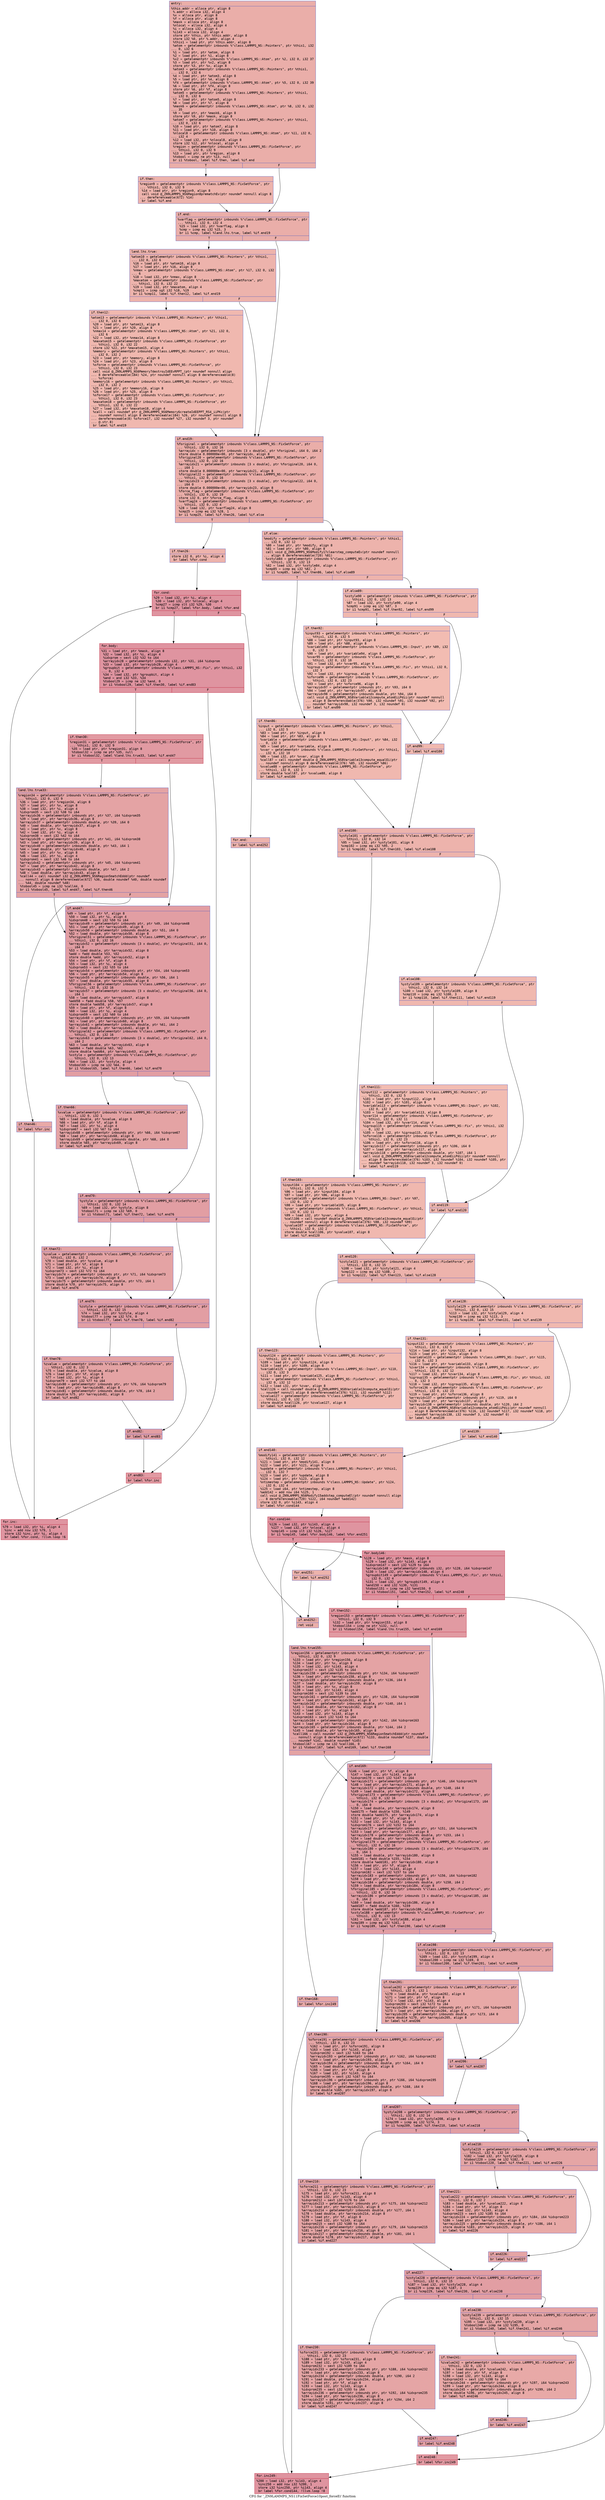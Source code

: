 digraph "CFG for '_ZN9LAMMPS_NS11FixSetForce10post_forceEi' function" {
	label="CFG for '_ZN9LAMMPS_NS11FixSetForce10post_forceEi' function";

	Node0x561adfa22890 [shape=record,color="#3d50c3ff", style=filled, fillcolor="#d0473d70" fontname="Courier",label="{entry:\l|  %this.addr = alloca ptr, align 8\l  %.addr = alloca i32, align 4\l  %x = alloca ptr, align 8\l  %f = alloca ptr, align 8\l  %mask = alloca ptr, align 8\l  %nlocal = alloca i32, align 4\l  %i = alloca i32, align 4\l  %i143 = alloca i32, align 4\l  store ptr %this, ptr %this.addr, align 8\l  store i32 %0, ptr %.addr, align 4\l  %this1 = load ptr, ptr %this.addr, align 8\l  %atom = getelementptr inbounds %\"class.LAMMPS_NS::Pointers\", ptr %this1, i32\l... 0, i32 6\l  %1 = load ptr, ptr %atom, align 8\l  %2 = load ptr, ptr %1, align 8\l  %x2 = getelementptr inbounds %\"class.LAMMPS_NS::Atom\", ptr %2, i32 0, i32 37\l  %3 = load ptr, ptr %x2, align 8\l  store ptr %3, ptr %x, align 8\l  %atom3 = getelementptr inbounds %\"class.LAMMPS_NS::Pointers\", ptr %this1,\l... i32 0, i32 6\l  %4 = load ptr, ptr %atom3, align 8\l  %5 = load ptr, ptr %4, align 8\l  %f4 = getelementptr inbounds %\"class.LAMMPS_NS::Atom\", ptr %5, i32 0, i32 39\l  %6 = load ptr, ptr %f4, align 8\l  store ptr %6, ptr %f, align 8\l  %atom5 = getelementptr inbounds %\"class.LAMMPS_NS::Pointers\", ptr %this1,\l... i32 0, i32 6\l  %7 = load ptr, ptr %atom5, align 8\l  %8 = load ptr, ptr %7, align 8\l  %mask6 = getelementptr inbounds %\"class.LAMMPS_NS::Atom\", ptr %8, i32 0, i32\l... 35\l  %9 = load ptr, ptr %mask6, align 8\l  store ptr %9, ptr %mask, align 8\l  %atom7 = getelementptr inbounds %\"class.LAMMPS_NS::Pointers\", ptr %this1,\l... i32 0, i32 6\l  %10 = load ptr, ptr %atom7, align 8\l  %11 = load ptr, ptr %10, align 8\l  %nlocal8 = getelementptr inbounds %\"class.LAMMPS_NS::Atom\", ptr %11, i32 0,\l... i32 4\l  %12 = load i32, ptr %nlocal8, align 8\l  store i32 %12, ptr %nlocal, align 4\l  %region = getelementptr inbounds %\"class.LAMMPS_NS::FixSetForce\", ptr\l... %this1, i32 0, i32 9\l  %13 = load ptr, ptr %region, align 8\l  %tobool = icmp ne ptr %13, null\l  br i1 %tobool, label %if.then, label %if.end\l|{<s0>T|<s1>F}}"];
	Node0x561adfa22890:s0 -> Node0x561adfa24700[tooltip="entry -> if.then\nProbability 62.50%" ];
	Node0x561adfa22890:s1 -> Node0x561adfa24770[tooltip="entry -> if.end\nProbability 37.50%" ];
	Node0x561adfa24700 [shape=record,color="#3d50c3ff", style=filled, fillcolor="#d6524470" fontname="Courier",label="{if.then:\l|  %region9 = getelementptr inbounds %\"class.LAMMPS_NS::FixSetForce\", ptr\l... %this1, i32 0, i32 9\l  %14 = load ptr, ptr %region9, align 8\l  call void @_ZN9LAMMPS_NS6Region8prematchEv(ptr noundef nonnull align 8\l... dereferenceable(672) %14)\l  br label %if.end\l}"];
	Node0x561adfa24700 -> Node0x561adfa24770[tooltip="if.then -> if.end\nProbability 100.00%" ];
	Node0x561adfa24770 [shape=record,color="#3d50c3ff", style=filled, fillcolor="#d0473d70" fontname="Courier",label="{if.end:\l|  %varflag = getelementptr inbounds %\"class.LAMMPS_NS::FixSetForce\", ptr\l... %this1, i32 0, i32 4\l  %15 = load i32, ptr %varflag, align 8\l  %cmp = icmp eq i32 %15, 3\l  br i1 %cmp, label %land.lhs.true, label %if.end19\l|{<s0>T|<s1>F}}"];
	Node0x561adfa24770:s0 -> Node0x561adfa23760[tooltip="if.end -> land.lhs.true\nProbability 50.00%" ];
	Node0x561adfa24770:s1 -> Node0x561adfa25030[tooltip="if.end -> if.end19\nProbability 50.00%" ];
	Node0x561adfa23760 [shape=record,color="#3d50c3ff", style=filled, fillcolor="#d6524470" fontname="Courier",label="{land.lhs.true:\l|  %atom10 = getelementptr inbounds %\"class.LAMMPS_NS::Pointers\", ptr %this1,\l... i32 0, i32 6\l  %16 = load ptr, ptr %atom10, align 8\l  %17 = load ptr, ptr %16, align 8\l  %nmax = getelementptr inbounds %\"class.LAMMPS_NS::Atom\", ptr %17, i32 0, i32\l... 6\l  %18 = load i32, ptr %nmax, align 8\l  %maxatom = getelementptr inbounds %\"class.LAMMPS_NS::FixSetForce\", ptr\l... %this1, i32 0, i32 22\l  %19 = load i32, ptr %maxatom, align 4\l  %cmp11 = icmp sgt i32 %18, %19\l  br i1 %cmp11, label %if.then12, label %if.end19\l|{<s0>T|<s1>F}}"];
	Node0x561adfa23760:s0 -> Node0x561adfa25690[tooltip="land.lhs.true -> if.then12\nProbability 50.00%" ];
	Node0x561adfa23760:s1 -> Node0x561adfa25030[tooltip="land.lhs.true -> if.end19\nProbability 50.00%" ];
	Node0x561adfa25690 [shape=record,color="#3d50c3ff", style=filled, fillcolor="#dc5d4a70" fontname="Courier",label="{if.then12:\l|  %atom13 = getelementptr inbounds %\"class.LAMMPS_NS::Pointers\", ptr %this1,\l... i32 0, i32 6\l  %20 = load ptr, ptr %atom13, align 8\l  %21 = load ptr, ptr %20, align 8\l  %nmax14 = getelementptr inbounds %\"class.LAMMPS_NS::Atom\", ptr %21, i32 0,\l... i32 6\l  %22 = load i32, ptr %nmax14, align 8\l  %maxatom15 = getelementptr inbounds %\"class.LAMMPS_NS::FixSetForce\", ptr\l... %this1, i32 0, i32 22\l  store i32 %22, ptr %maxatom15, align 4\l  %memory = getelementptr inbounds %\"class.LAMMPS_NS::Pointers\", ptr %this1,\l... i32 0, i32 2\l  %23 = load ptr, ptr %memory, align 8\l  %24 = load ptr, ptr %23, align 8\l  %sforce = getelementptr inbounds %\"class.LAMMPS_NS::FixSetForce\", ptr\l... %this1, i32 0, i32 23\l  call void @_ZN9LAMMPS_NS6Memory7destroyIdEEvRPPT_(ptr noundef nonnull align\l... 8 dereferenceable(184) %24, ptr noundef nonnull align 8 dereferenceable(8)\l... %sforce)\l  %memory16 = getelementptr inbounds %\"class.LAMMPS_NS::Pointers\", ptr %this1,\l... i32 0, i32 2\l  %25 = load ptr, ptr %memory16, align 8\l  %26 = load ptr, ptr %25, align 8\l  %sforce17 = getelementptr inbounds %\"class.LAMMPS_NS::FixSetForce\", ptr\l... %this1, i32 0, i32 23\l  %maxatom18 = getelementptr inbounds %\"class.LAMMPS_NS::FixSetForce\", ptr\l... %this1, i32 0, i32 22\l  %27 = load i32, ptr %maxatom18, align 4\l  %call = call noundef ptr @_ZN9LAMMPS_NS6Memory6createIdEEPPT_RS4_iiPKc(ptr\l... noundef nonnull align 8 dereferenceable(184) %26, ptr noundef nonnull align 8\l... dereferenceable(8) %sforce17, i32 noundef %27, i32 noundef 3, ptr noundef\l... @.str.8)\l  br label %if.end19\l}"];
	Node0x561adfa25690 -> Node0x561adfa25030[tooltip="if.then12 -> if.end19\nProbability 100.00%" ];
	Node0x561adfa25030 [shape=record,color="#3d50c3ff", style=filled, fillcolor="#d0473d70" fontname="Courier",label="{if.end19:\l|  %foriginal = getelementptr inbounds %\"class.LAMMPS_NS::FixSetForce\", ptr\l... %this1, i32 0, i32 16\l  %arrayidx = getelementptr inbounds [3 x double], ptr %foriginal, i64 0, i64 2\l  store double 0.000000e+00, ptr %arrayidx, align 8\l  %foriginal20 = getelementptr inbounds %\"class.LAMMPS_NS::FixSetForce\", ptr\l... %this1, i32 0, i32 16\l  %arrayidx21 = getelementptr inbounds [3 x double], ptr %foriginal20, i64 0,\l... i64 1\l  store double 0.000000e+00, ptr %arrayidx21, align 8\l  %foriginal22 = getelementptr inbounds %\"class.LAMMPS_NS::FixSetForce\", ptr\l... %this1, i32 0, i32 16\l  %arrayidx23 = getelementptr inbounds [3 x double], ptr %foriginal22, i64 0,\l... i64 0\l  store double 0.000000e+00, ptr %arrayidx23, align 8\l  %force_flag = getelementptr inbounds %\"class.LAMMPS_NS::FixSetForce\", ptr\l... %this1, i32 0, i32 19\l  store i32 0, ptr %force_flag, align 8\l  %varflag24 = getelementptr inbounds %\"class.LAMMPS_NS::FixSetForce\", ptr\l... %this1, i32 0, i32 4\l  %28 = load i32, ptr %varflag24, align 8\l  %cmp25 = icmp eq i32 %28, 1\l  br i1 %cmp25, label %if.then26, label %if.else\l|{<s0>T|<s1>F}}"];
	Node0x561adfa25030:s0 -> Node0x561adfa24fb0[tooltip="if.end19 -> if.then26\nProbability 50.00%" ];
	Node0x561adfa25030:s1 -> Node0x561adfa27560[tooltip="if.end19 -> if.else\nProbability 50.00%" ];
	Node0x561adfa24fb0 [shape=record,color="#3d50c3ff", style=filled, fillcolor="#d6524470" fontname="Courier",label="{if.then26:\l|  store i32 0, ptr %i, align 4\l  br label %for.cond\l}"];
	Node0x561adfa24fb0 -> Node0x561adfa27720[tooltip="if.then26 -> for.cond\nProbability 100.00%" ];
	Node0x561adfa27720 [shape=record,color="#b70d28ff", style=filled, fillcolor="#b70d2870" fontname="Courier",label="{for.cond:\l|  %29 = load i32, ptr %i, align 4\l  %30 = load i32, ptr %nlocal, align 4\l  %cmp27 = icmp slt i32 %29, %30\l  br i1 %cmp27, label %for.body, label %for.end\l|{<s0>T|<s1>F}}"];
	Node0x561adfa27720:s0 -> Node0x561adfa279c0[tooltip="for.cond -> for.body\nProbability 96.88%" ];
	Node0x561adfa27720:s1 -> Node0x561adfa27a40[tooltip="for.cond -> for.end\nProbability 3.12%" ];
	Node0x561adfa279c0 [shape=record,color="#b70d28ff", style=filled, fillcolor="#b70d2870" fontname="Courier",label="{for.body:\l|  %31 = load ptr, ptr %mask, align 8\l  %32 = load i32, ptr %i, align 4\l  %idxprom = sext i32 %32 to i64\l  %arrayidx28 = getelementptr inbounds i32, ptr %31, i64 %idxprom\l  %33 = load i32, ptr %arrayidx28, align 4\l  %groupbit = getelementptr inbounds %\"class.LAMMPS_NS::Fix\", ptr %this1, i32\l... 0, i32 4\l  %34 = load i32, ptr %groupbit, align 4\l  %and = and i32 %33, %34\l  %tobool29 = icmp ne i32 %and, 0\l  br i1 %tobool29, label %if.then30, label %if.end83\l|{<s0>T|<s1>F}}"];
	Node0x561adfa279c0:s0 -> Node0x561adfa28180[tooltip="for.body -> if.then30\nProbability 62.50%" ];
	Node0x561adfa279c0:s1 -> Node0x561adfa28200[tooltip="for.body -> if.end83\nProbability 37.50%" ];
	Node0x561adfa28180 [shape=record,color="#b70d28ff", style=filled, fillcolor="#bb1b2c70" fontname="Courier",label="{if.then30:\l|  %region31 = getelementptr inbounds %\"class.LAMMPS_NS::FixSetForce\", ptr\l... %this1, i32 0, i32 9\l  %35 = load ptr, ptr %region31, align 8\l  %tobool32 = icmp ne ptr %35, null\l  br i1 %tobool32, label %land.lhs.true33, label %if.end47\l|{<s0>T|<s1>F}}"];
	Node0x561adfa28180:s0 -> Node0x561adfa285c0[tooltip="if.then30 -> land.lhs.true33\nProbability 62.50%" ];
	Node0x561adfa28180:s1 -> Node0x561adfa28640[tooltip="if.then30 -> if.end47\nProbability 37.50%" ];
	Node0x561adfa285c0 [shape=record,color="#3d50c3ff", style=filled, fillcolor="#c32e3170" fontname="Courier",label="{land.lhs.true33:\l|  %region34 = getelementptr inbounds %\"class.LAMMPS_NS::FixSetForce\", ptr\l... %this1, i32 0, i32 9\l  %36 = load ptr, ptr %region34, align 8\l  %37 = load ptr, ptr %x, align 8\l  %38 = load i32, ptr %i, align 4\l  %idxprom35 = sext i32 %38 to i64\l  %arrayidx36 = getelementptr inbounds ptr, ptr %37, i64 %idxprom35\l  %39 = load ptr, ptr %arrayidx36, align 8\l  %arrayidx37 = getelementptr inbounds double, ptr %39, i64 0\l  %40 = load double, ptr %arrayidx37, align 8\l  %41 = load ptr, ptr %x, align 8\l  %42 = load i32, ptr %i, align 4\l  %idxprom38 = sext i32 %42 to i64\l  %arrayidx39 = getelementptr inbounds ptr, ptr %41, i64 %idxprom38\l  %43 = load ptr, ptr %arrayidx39, align 8\l  %arrayidx40 = getelementptr inbounds double, ptr %43, i64 1\l  %44 = load double, ptr %arrayidx40, align 8\l  %45 = load ptr, ptr %x, align 8\l  %46 = load i32, ptr %i, align 4\l  %idxprom41 = sext i32 %46 to i64\l  %arrayidx42 = getelementptr inbounds ptr, ptr %45, i64 %idxprom41\l  %47 = load ptr, ptr %arrayidx42, align 8\l  %arrayidx43 = getelementptr inbounds double, ptr %47, i64 2\l  %48 = load double, ptr %arrayidx43, align 8\l  %call44 = call noundef i32 @_ZN9LAMMPS_NS6Region5matchEddd(ptr noundef\l... nonnull align 8 dereferenceable(672) %36, double noundef %40, double noundef\l... %44, double noundef %48)\l  %tobool45 = icmp ne i32 %call44, 0\l  br i1 %tobool45, label %if.end47, label %if.then46\l|{<s0>T|<s1>F}}"];
	Node0x561adfa285c0:s0 -> Node0x561adfa28640[tooltip="land.lhs.true33 -> if.end47\nProbability 62.50%" ];
	Node0x561adfa285c0:s1 -> Node0x561adfa2a110[tooltip="land.lhs.true33 -> if.then46\nProbability 37.50%" ];
	Node0x561adfa2a110 [shape=record,color="#3d50c3ff", style=filled, fillcolor="#ca3b3770" fontname="Courier",label="{if.then46:\l|  br label %for.inc\l}"];
	Node0x561adfa2a110 -> Node0x561adfa2a2a0[tooltip="if.then46 -> for.inc\nProbability 100.00%" ];
	Node0x561adfa28640 [shape=record,color="#3d50c3ff", style=filled, fillcolor="#be242e70" fontname="Courier",label="{if.end47:\l|  %49 = load ptr, ptr %f, align 8\l  %50 = load i32, ptr %i, align 4\l  %idxprom48 = sext i32 %50 to i64\l  %arrayidx49 = getelementptr inbounds ptr, ptr %49, i64 %idxprom48\l  %51 = load ptr, ptr %arrayidx49, align 8\l  %arrayidx50 = getelementptr inbounds double, ptr %51, i64 0\l  %52 = load double, ptr %arrayidx50, align 8\l  %foriginal51 = getelementptr inbounds %\"class.LAMMPS_NS::FixSetForce\", ptr\l... %this1, i32 0, i32 16\l  %arrayidx52 = getelementptr inbounds [3 x double], ptr %foriginal51, i64 0,\l... i64 0\l  %53 = load double, ptr %arrayidx52, align 8\l  %add = fadd double %53, %52\l  store double %add, ptr %arrayidx52, align 8\l  %54 = load ptr, ptr %f, align 8\l  %55 = load i32, ptr %i, align 4\l  %idxprom53 = sext i32 %55 to i64\l  %arrayidx54 = getelementptr inbounds ptr, ptr %54, i64 %idxprom53\l  %56 = load ptr, ptr %arrayidx54, align 8\l  %arrayidx55 = getelementptr inbounds double, ptr %56, i64 1\l  %57 = load double, ptr %arrayidx55, align 8\l  %foriginal56 = getelementptr inbounds %\"class.LAMMPS_NS::FixSetForce\", ptr\l... %this1, i32 0, i32 16\l  %arrayidx57 = getelementptr inbounds [3 x double], ptr %foriginal56, i64 0,\l... i64 1\l  %58 = load double, ptr %arrayidx57, align 8\l  %add58 = fadd double %58, %57\l  store double %add58, ptr %arrayidx57, align 8\l  %59 = load ptr, ptr %f, align 8\l  %60 = load i32, ptr %i, align 4\l  %idxprom59 = sext i32 %60 to i64\l  %arrayidx60 = getelementptr inbounds ptr, ptr %59, i64 %idxprom59\l  %61 = load ptr, ptr %arrayidx60, align 8\l  %arrayidx61 = getelementptr inbounds double, ptr %61, i64 2\l  %62 = load double, ptr %arrayidx61, align 8\l  %foriginal62 = getelementptr inbounds %\"class.LAMMPS_NS::FixSetForce\", ptr\l... %this1, i32 0, i32 16\l  %arrayidx63 = getelementptr inbounds [3 x double], ptr %foriginal62, i64 0,\l... i64 2\l  %63 = load double, ptr %arrayidx63, align 8\l  %add64 = fadd double %63, %62\l  store double %add64, ptr %arrayidx63, align 8\l  %xstyle = getelementptr inbounds %\"class.LAMMPS_NS::FixSetForce\", ptr\l... %this1, i32 0, i32 13\l  %64 = load i32, ptr %xstyle, align 4\l  %tobool65 = icmp ne i32 %64, 0\l  br i1 %tobool65, label %if.then66, label %if.end70\l|{<s0>T|<s1>F}}"];
	Node0x561adfa28640:s0 -> Node0x561adfa2c350[tooltip="if.end47 -> if.then66\nProbability 62.50%" ];
	Node0x561adfa28640:s1 -> Node0x561adfa2c3d0[tooltip="if.end47 -> if.end70\nProbability 37.50%" ];
	Node0x561adfa2c350 [shape=record,color="#3d50c3ff", style=filled, fillcolor="#c32e3170" fontname="Courier",label="{if.then66:\l|  %xvalue = getelementptr inbounds %\"class.LAMMPS_NS::FixSetForce\", ptr\l... %this1, i32 0, i32 1\l  %65 = load double, ptr %xvalue, align 8\l  %66 = load ptr, ptr %f, align 8\l  %67 = load i32, ptr %i, align 4\l  %idxprom67 = sext i32 %67 to i64\l  %arrayidx68 = getelementptr inbounds ptr, ptr %66, i64 %idxprom67\l  %68 = load ptr, ptr %arrayidx68, align 8\l  %arrayidx69 = getelementptr inbounds double, ptr %68, i64 0\l  store double %65, ptr %arrayidx69, align 8\l  br label %if.end70\l}"];
	Node0x561adfa2c350 -> Node0x561adfa2c3d0[tooltip="if.then66 -> if.end70\nProbability 100.00%" ];
	Node0x561adfa2c3d0 [shape=record,color="#3d50c3ff", style=filled, fillcolor="#be242e70" fontname="Courier",label="{if.end70:\l|  %ystyle = getelementptr inbounds %\"class.LAMMPS_NS::FixSetForce\", ptr\l... %this1, i32 0, i32 14\l  %69 = load i32, ptr %ystyle, align 8\l  %tobool71 = icmp ne i32 %69, 0\l  br i1 %tobool71, label %if.then72, label %if.end76\l|{<s0>T|<s1>F}}"];
	Node0x561adfa2c3d0:s0 -> Node0x561adfa2cdb0[tooltip="if.end70 -> if.then72\nProbability 62.50%" ];
	Node0x561adfa2c3d0:s1 -> Node0x561adfa2ce30[tooltip="if.end70 -> if.end76\nProbability 37.50%" ];
	Node0x561adfa2cdb0 [shape=record,color="#3d50c3ff", style=filled, fillcolor="#c32e3170" fontname="Courier",label="{if.then72:\l|  %yvalue = getelementptr inbounds %\"class.LAMMPS_NS::FixSetForce\", ptr\l... %this1, i32 0, i32 2\l  %70 = load double, ptr %yvalue, align 8\l  %71 = load ptr, ptr %f, align 8\l  %72 = load i32, ptr %i, align 4\l  %idxprom73 = sext i32 %72 to i64\l  %arrayidx74 = getelementptr inbounds ptr, ptr %71, i64 %idxprom73\l  %73 = load ptr, ptr %arrayidx74, align 8\l  %arrayidx75 = getelementptr inbounds double, ptr %73, i64 1\l  store double %70, ptr %arrayidx75, align 8\l  br label %if.end76\l}"];
	Node0x561adfa2cdb0 -> Node0x561adfa2ce30[tooltip="if.then72 -> if.end76\nProbability 100.00%" ];
	Node0x561adfa2ce30 [shape=record,color="#3d50c3ff", style=filled, fillcolor="#be242e70" fontname="Courier",label="{if.end76:\l|  %zstyle = getelementptr inbounds %\"class.LAMMPS_NS::FixSetForce\", ptr\l... %this1, i32 0, i32 15\l  %74 = load i32, ptr %zstyle, align 4\l  %tobool77 = icmp ne i32 %74, 0\l  br i1 %tobool77, label %if.then78, label %if.end82\l|{<s0>T|<s1>F}}"];
	Node0x561adfa2ce30:s0 -> Node0x561adfa2d7b0[tooltip="if.end76 -> if.then78\nProbability 62.50%" ];
	Node0x561adfa2ce30:s1 -> Node0x561adfa2d830[tooltip="if.end76 -> if.end82\nProbability 37.50%" ];
	Node0x561adfa2d7b0 [shape=record,color="#3d50c3ff", style=filled, fillcolor="#c32e3170" fontname="Courier",label="{if.then78:\l|  %zvalue = getelementptr inbounds %\"class.LAMMPS_NS::FixSetForce\", ptr\l... %this1, i32 0, i32 3\l  %75 = load double, ptr %zvalue, align 8\l  %76 = load ptr, ptr %f, align 8\l  %77 = load i32, ptr %i, align 4\l  %idxprom79 = sext i32 %77 to i64\l  %arrayidx80 = getelementptr inbounds ptr, ptr %76, i64 %idxprom79\l  %78 = load ptr, ptr %arrayidx80, align 8\l  %arrayidx81 = getelementptr inbounds double, ptr %78, i64 2\l  store double %75, ptr %arrayidx81, align 8\l  br label %if.end82\l}"];
	Node0x561adfa2d7b0 -> Node0x561adfa2d830[tooltip="if.then78 -> if.end82\nProbability 100.00%" ];
	Node0x561adfa2d830 [shape=record,color="#3d50c3ff", style=filled, fillcolor="#be242e70" fontname="Courier",label="{if.end82:\l|  br label %if.end83\l}"];
	Node0x561adfa2d830 -> Node0x561adfa28200[tooltip="if.end82 -> if.end83\nProbability 100.00%" ];
	Node0x561adfa28200 [shape=record,color="#b70d28ff", style=filled, fillcolor="#bb1b2c70" fontname="Courier",label="{if.end83:\l|  br label %for.inc\l}"];
	Node0x561adfa28200 -> Node0x561adfa2a2a0[tooltip="if.end83 -> for.inc\nProbability 100.00%" ];
	Node0x561adfa2a2a0 [shape=record,color="#b70d28ff", style=filled, fillcolor="#b70d2870" fontname="Courier",label="{for.inc:\l|  %79 = load i32, ptr %i, align 4\l  %inc = add nsw i32 %79, 1\l  store i32 %inc, ptr %i, align 4\l  br label %for.cond, !llvm.loop !6\l}"];
	Node0x561adfa2a2a0 -> Node0x561adfa27720[tooltip="for.inc -> for.cond\nProbability 100.00%" ];
	Node0x561adfa27a40 [shape=record,color="#3d50c3ff", style=filled, fillcolor="#d6524470" fontname="Courier",label="{for.end:\l|  br label %if.end252\l}"];
	Node0x561adfa27a40 -> Node0x561adfa2e380[tooltip="for.end -> if.end252\nProbability 100.00%" ];
	Node0x561adfa27560 [shape=record,color="#3d50c3ff", style=filled, fillcolor="#d6524470" fontname="Courier",label="{if.else:\l|  %modify = getelementptr inbounds %\"class.LAMMPS_NS::Pointers\", ptr %this1,\l... i32 0, i32 12\l  %80 = load ptr, ptr %modify, align 8\l  %81 = load ptr, ptr %80, align 8\l  call void @_ZN9LAMMPS_NS6Modify17clearstep_computeEv(ptr noundef nonnull\l... align 8 dereferenceable(720) %81)\l  %xstyle84 = getelementptr inbounds %\"class.LAMMPS_NS::FixSetForce\", ptr\l... %this1, i32 0, i32 13\l  %82 = load i32, ptr %xstyle84, align 4\l  %cmp85 = icmp eq i32 %82, 2\l  br i1 %cmp85, label %if.then86, label %if.else89\l|{<s0>T|<s1>F}}"];
	Node0x561adfa27560:s0 -> Node0x561adfa2ea60[tooltip="if.else -> if.then86\nProbability 50.00%" ];
	Node0x561adfa27560:s1 -> Node0x561adfa2eae0[tooltip="if.else -> if.else89\nProbability 50.00%" ];
	Node0x561adfa2ea60 [shape=record,color="#3d50c3ff", style=filled, fillcolor="#dc5d4a70" fontname="Courier",label="{if.then86:\l|  %input = getelementptr inbounds %\"class.LAMMPS_NS::Pointers\", ptr %this1,\l... i32 0, i32 5\l  %83 = load ptr, ptr %input, align 8\l  %84 = load ptr, ptr %83, align 8\l  %variable = getelementptr inbounds %\"class.LAMMPS_NS::Input\", ptr %84, i32\l... 0, i32 3\l  %85 = load ptr, ptr %variable, align 8\l  %xvar = getelementptr inbounds %\"class.LAMMPS_NS::FixSetForce\", ptr %this1,\l... i32 0, i32 10\l  %86 = load i32, ptr %xvar, align 8\l  %call87 = call noundef double @_ZN9LAMMPS_NS8Variable13compute_equalEi(ptr\l... noundef nonnull align 8 dereferenceable(376) %85, i32 noundef %86)\l  %xvalue88 = getelementptr inbounds %\"class.LAMMPS_NS::FixSetForce\", ptr\l... %this1, i32 0, i32 1\l  store double %call87, ptr %xvalue88, align 8\l  br label %if.end100\l}"];
	Node0x561adfa2ea60 -> Node0x561adfa2f450[tooltip="if.then86 -> if.end100\nProbability 100.00%" ];
	Node0x561adfa2eae0 [shape=record,color="#3d50c3ff", style=filled, fillcolor="#dc5d4a70" fontname="Courier",label="{if.else89:\l|  %xstyle90 = getelementptr inbounds %\"class.LAMMPS_NS::FixSetForce\", ptr\l... %this1, i32 0, i32 13\l  %87 = load i32, ptr %xstyle90, align 4\l  %cmp91 = icmp eq i32 %87, 3\l  br i1 %cmp91, label %if.then92, label %if.end99\l|{<s0>T|<s1>F}}"];
	Node0x561adfa2eae0:s0 -> Node0x561adfa2f740[tooltip="if.else89 -> if.then92\nProbability 50.00%" ];
	Node0x561adfa2eae0:s1 -> Node0x561adfa2f7c0[tooltip="if.else89 -> if.end99\nProbability 50.00%" ];
	Node0x561adfa2f740 [shape=record,color="#3d50c3ff", style=filled, fillcolor="#e1675170" fontname="Courier",label="{if.then92:\l|  %input93 = getelementptr inbounds %\"class.LAMMPS_NS::Pointers\", ptr\l... %this1, i32 0, i32 5\l  %88 = load ptr, ptr %input93, align 8\l  %89 = load ptr, ptr %88, align 8\l  %variable94 = getelementptr inbounds %\"class.LAMMPS_NS::Input\", ptr %89, i32\l... 0, i32 3\l  %90 = load ptr, ptr %variable94, align 8\l  %xvar95 = getelementptr inbounds %\"class.LAMMPS_NS::FixSetForce\", ptr\l... %this1, i32 0, i32 10\l  %91 = load i32, ptr %xvar95, align 8\l  %igroup = getelementptr inbounds %\"class.LAMMPS_NS::Fix\", ptr %this1, i32 0,\l... i32 3\l  %92 = load i32, ptr %igroup, align 8\l  %sforce96 = getelementptr inbounds %\"class.LAMMPS_NS::FixSetForce\", ptr\l... %this1, i32 0, i32 23\l  %93 = load ptr, ptr %sforce96, align 8\l  %arrayidx97 = getelementptr inbounds ptr, ptr %93, i64 0\l  %94 = load ptr, ptr %arrayidx97, align 8\l  %arrayidx98 = getelementptr inbounds double, ptr %94, i64 0\l  call void @_ZN9LAMMPS_NS8Variable12compute_atomEiiPdii(ptr noundef nonnull\l... align 8 dereferenceable(376) %90, i32 noundef %91, i32 noundef %92, ptr\l... noundef %arrayidx98, i32 noundef 3, i32 noundef 0)\l  br label %if.end99\l}"];
	Node0x561adfa2f740 -> Node0x561adfa2f7c0[tooltip="if.then92 -> if.end99\nProbability 100.00%" ];
	Node0x561adfa2f7c0 [shape=record,color="#3d50c3ff", style=filled, fillcolor="#dc5d4a70" fontname="Courier",label="{if.end99:\l|  br label %if.end100\l}"];
	Node0x561adfa2f7c0 -> Node0x561adfa2f450[tooltip="if.end99 -> if.end100\nProbability 100.00%" ];
	Node0x561adfa2f450 [shape=record,color="#3d50c3ff", style=filled, fillcolor="#d6524470" fontname="Courier",label="{if.end100:\l|  %ystyle101 = getelementptr inbounds %\"class.LAMMPS_NS::FixSetForce\", ptr\l... %this1, i32 0, i32 14\l  %95 = load i32, ptr %ystyle101, align 8\l  %cmp102 = icmp eq i32 %95, 2\l  br i1 %cmp102, label %if.then103, label %if.else108\l|{<s0>T|<s1>F}}"];
	Node0x561adfa2f450:s0 -> Node0x561adfa29540[tooltip="if.end100 -> if.then103\nProbability 50.00%" ];
	Node0x561adfa2f450:s1 -> Node0x561adfa295c0[tooltip="if.end100 -> if.else108\nProbability 50.00%" ];
	Node0x561adfa29540 [shape=record,color="#3d50c3ff", style=filled, fillcolor="#dc5d4a70" fontname="Courier",label="{if.then103:\l|  %input104 = getelementptr inbounds %\"class.LAMMPS_NS::Pointers\", ptr\l... %this1, i32 0, i32 5\l  %96 = load ptr, ptr %input104, align 8\l  %97 = load ptr, ptr %96, align 8\l  %variable105 = getelementptr inbounds %\"class.LAMMPS_NS::Input\", ptr %97,\l... i32 0, i32 3\l  %98 = load ptr, ptr %variable105, align 8\l  %yvar = getelementptr inbounds %\"class.LAMMPS_NS::FixSetForce\", ptr %this1,\l... i32 0, i32 11\l  %99 = load i32, ptr %yvar, align 4\l  %call106 = call noundef double @_ZN9LAMMPS_NS8Variable13compute_equalEi(ptr\l... noundef nonnull align 8 dereferenceable(376) %98, i32 noundef %99)\l  %yvalue107 = getelementptr inbounds %\"class.LAMMPS_NS::FixSetForce\", ptr\l... %this1, i32 0, i32 2\l  store double %call106, ptr %yvalue107, align 8\l  br label %if.end120\l}"];
	Node0x561adfa29540 -> Node0x561adfa31990[tooltip="if.then103 -> if.end120\nProbability 100.00%" ];
	Node0x561adfa295c0 [shape=record,color="#3d50c3ff", style=filled, fillcolor="#dc5d4a70" fontname="Courier",label="{if.else108:\l|  %ystyle109 = getelementptr inbounds %\"class.LAMMPS_NS::FixSetForce\", ptr\l... %this1, i32 0, i32 14\l  %100 = load i32, ptr %ystyle109, align 8\l  %cmp110 = icmp eq i32 %100, 3\l  br i1 %cmp110, label %if.then111, label %if.end119\l|{<s0>T|<s1>F}}"];
	Node0x561adfa295c0:s0 -> Node0x561adfa31c80[tooltip="if.else108 -> if.then111\nProbability 50.00%" ];
	Node0x561adfa295c0:s1 -> Node0x561adfa31d00[tooltip="if.else108 -> if.end119\nProbability 50.00%" ];
	Node0x561adfa31c80 [shape=record,color="#3d50c3ff", style=filled, fillcolor="#e1675170" fontname="Courier",label="{if.then111:\l|  %input112 = getelementptr inbounds %\"class.LAMMPS_NS::Pointers\", ptr\l... %this1, i32 0, i32 5\l  %101 = load ptr, ptr %input112, align 8\l  %102 = load ptr, ptr %101, align 8\l  %variable113 = getelementptr inbounds %\"class.LAMMPS_NS::Input\", ptr %102,\l... i32 0, i32 3\l  %103 = load ptr, ptr %variable113, align 8\l  %yvar114 = getelementptr inbounds %\"class.LAMMPS_NS::FixSetForce\", ptr\l... %this1, i32 0, i32 11\l  %104 = load i32, ptr %yvar114, align 4\l  %igroup115 = getelementptr inbounds %\"class.LAMMPS_NS::Fix\", ptr %this1, i32\l... 0, i32 3\l  %105 = load i32, ptr %igroup115, align 8\l  %sforce116 = getelementptr inbounds %\"class.LAMMPS_NS::FixSetForce\", ptr\l... %this1, i32 0, i32 23\l  %106 = load ptr, ptr %sforce116, align 8\l  %arrayidx117 = getelementptr inbounds ptr, ptr %106, i64 0\l  %107 = load ptr, ptr %arrayidx117, align 8\l  %arrayidx118 = getelementptr inbounds double, ptr %107, i64 1\l  call void @_ZN9LAMMPS_NS8Variable12compute_atomEiiPdii(ptr noundef nonnull\l... align 8 dereferenceable(376) %103, i32 noundef %104, i32 noundef %105, ptr\l... noundef %arrayidx118, i32 noundef 3, i32 noundef 0)\l  br label %if.end119\l}"];
	Node0x561adfa31c80 -> Node0x561adfa31d00[tooltip="if.then111 -> if.end119\nProbability 100.00%" ];
	Node0x561adfa31d00 [shape=record,color="#3d50c3ff", style=filled, fillcolor="#dc5d4a70" fontname="Courier",label="{if.end119:\l|  br label %if.end120\l}"];
	Node0x561adfa31d00 -> Node0x561adfa31990[tooltip="if.end119 -> if.end120\nProbability 100.00%" ];
	Node0x561adfa31990 [shape=record,color="#3d50c3ff", style=filled, fillcolor="#d6524470" fontname="Courier",label="{if.end120:\l|  %zstyle121 = getelementptr inbounds %\"class.LAMMPS_NS::FixSetForce\", ptr\l... %this1, i32 0, i32 15\l  %108 = load i32, ptr %zstyle121, align 4\l  %cmp122 = icmp eq i32 %108, 2\l  br i1 %cmp122, label %if.then123, label %if.else128\l|{<s0>T|<s1>F}}"];
	Node0x561adfa31990:s0 -> Node0x561adfa32d40[tooltip="if.end120 -> if.then123\nProbability 50.00%" ];
	Node0x561adfa31990:s1 -> Node0x561adfa32dc0[tooltip="if.end120 -> if.else128\nProbability 50.00%" ];
	Node0x561adfa32d40 [shape=record,color="#3d50c3ff", style=filled, fillcolor="#dc5d4a70" fontname="Courier",label="{if.then123:\l|  %input124 = getelementptr inbounds %\"class.LAMMPS_NS::Pointers\", ptr\l... %this1, i32 0, i32 5\l  %109 = load ptr, ptr %input124, align 8\l  %110 = load ptr, ptr %109, align 8\l  %variable125 = getelementptr inbounds %\"class.LAMMPS_NS::Input\", ptr %110,\l... i32 0, i32 3\l  %111 = load ptr, ptr %variable125, align 8\l  %zvar = getelementptr inbounds %\"class.LAMMPS_NS::FixSetForce\", ptr %this1,\l... i32 0, i32 12\l  %112 = load i32, ptr %zvar, align 8\l  %call126 = call noundef double @_ZN9LAMMPS_NS8Variable13compute_equalEi(ptr\l... noundef nonnull align 8 dereferenceable(376) %111, i32 noundef %112)\l  %zvalue127 = getelementptr inbounds %\"class.LAMMPS_NS::FixSetForce\", ptr\l... %this1, i32 0, i32 3\l  store double %call126, ptr %zvalue127, align 8\l  br label %if.end140\l}"];
	Node0x561adfa32d40 -> Node0x561adfa33670[tooltip="if.then123 -> if.end140\nProbability 100.00%" ];
	Node0x561adfa32dc0 [shape=record,color="#3d50c3ff", style=filled, fillcolor="#dc5d4a70" fontname="Courier",label="{if.else128:\l|  %zstyle129 = getelementptr inbounds %\"class.LAMMPS_NS::FixSetForce\", ptr\l... %this1, i32 0, i32 15\l  %113 = load i32, ptr %zstyle129, align 4\l  %cmp130 = icmp eq i32 %113, 3\l  br i1 %cmp130, label %if.then131, label %if.end139\l|{<s0>T|<s1>F}}"];
	Node0x561adfa32dc0:s0 -> Node0x561adfa33960[tooltip="if.else128 -> if.then131\nProbability 50.00%" ];
	Node0x561adfa32dc0:s1 -> Node0x561adfa339e0[tooltip="if.else128 -> if.end139\nProbability 50.00%" ];
	Node0x561adfa33960 [shape=record,color="#3d50c3ff", style=filled, fillcolor="#e1675170" fontname="Courier",label="{if.then131:\l|  %input132 = getelementptr inbounds %\"class.LAMMPS_NS::Pointers\", ptr\l... %this1, i32 0, i32 5\l  %114 = load ptr, ptr %input132, align 8\l  %115 = load ptr, ptr %114, align 8\l  %variable133 = getelementptr inbounds %\"class.LAMMPS_NS::Input\", ptr %115,\l... i32 0, i32 3\l  %116 = load ptr, ptr %variable133, align 8\l  %zvar134 = getelementptr inbounds %\"class.LAMMPS_NS::FixSetForce\", ptr\l... %this1, i32 0, i32 12\l  %117 = load i32, ptr %zvar134, align 8\l  %igroup135 = getelementptr inbounds %\"class.LAMMPS_NS::Fix\", ptr %this1, i32\l... 0, i32 3\l  %118 = load i32, ptr %igroup135, align 8\l  %sforce136 = getelementptr inbounds %\"class.LAMMPS_NS::FixSetForce\", ptr\l... %this1, i32 0, i32 23\l  %119 = load ptr, ptr %sforce136, align 8\l  %arrayidx137 = getelementptr inbounds ptr, ptr %119, i64 0\l  %120 = load ptr, ptr %arrayidx137, align 8\l  %arrayidx138 = getelementptr inbounds double, ptr %120, i64 2\l  call void @_ZN9LAMMPS_NS8Variable12compute_atomEiiPdii(ptr noundef nonnull\l... align 8 dereferenceable(376) %116, i32 noundef %117, i32 noundef %118, ptr\l... noundef %arrayidx138, i32 noundef 3, i32 noundef 0)\l  br label %if.end139\l}"];
	Node0x561adfa33960 -> Node0x561adfa339e0[tooltip="if.then131 -> if.end139\nProbability 100.00%" ];
	Node0x561adfa339e0 [shape=record,color="#3d50c3ff", style=filled, fillcolor="#dc5d4a70" fontname="Courier",label="{if.end139:\l|  br label %if.end140\l}"];
	Node0x561adfa339e0 -> Node0x561adfa33670[tooltip="if.end139 -> if.end140\nProbability 100.00%" ];
	Node0x561adfa33670 [shape=record,color="#3d50c3ff", style=filled, fillcolor="#d6524470" fontname="Courier",label="{if.end140:\l|  %modify141 = getelementptr inbounds %\"class.LAMMPS_NS::Pointers\", ptr\l... %this1, i32 0, i32 12\l  %121 = load ptr, ptr %modify141, align 8\l  %122 = load ptr, ptr %121, align 8\l  %update = getelementptr inbounds %\"class.LAMMPS_NS::Pointers\", ptr %this1,\l... i32 0, i32 7\l  %123 = load ptr, ptr %update, align 8\l  %124 = load ptr, ptr %123, align 8\l  %ntimestep = getelementptr inbounds %\"class.LAMMPS_NS::Update\", ptr %124,\l... i32 0, i32 4\l  %125 = load i64, ptr %ntimestep, align 8\l  %add142 = add nsw i64 %125, 1\l  call void @_ZN9LAMMPS_NS6Modify15addstep_computeEl(ptr noundef nonnull align\l... 8 dereferenceable(720) %122, i64 noundef %add142)\l  store i32 0, ptr %i143, align 4\l  br label %for.cond144\l}"];
	Node0x561adfa33670 -> Node0x561adfa2bae0[tooltip="if.end140 -> for.cond144\nProbability 100.00%" ];
	Node0x561adfa2bae0 [shape=record,color="#b70d28ff", style=filled, fillcolor="#b70d2870" fontname="Courier",label="{for.cond144:\l|  %126 = load i32, ptr %i143, align 4\l  %127 = load i32, ptr %nlocal, align 4\l  %cmp145 = icmp slt i32 %126, %127\l  br i1 %cmp145, label %for.body146, label %for.end251\l|{<s0>T|<s1>F}}"];
	Node0x561adfa2bae0:s0 -> Node0x561adfa2bd30[tooltip="for.cond144 -> for.body146\nProbability 96.88%" ];
	Node0x561adfa2bae0:s1 -> Node0x561adfa2bdb0[tooltip="for.cond144 -> for.end251\nProbability 3.12%" ];
	Node0x561adfa2bd30 [shape=record,color="#b70d28ff", style=filled, fillcolor="#b70d2870" fontname="Courier",label="{for.body146:\l|  %128 = load ptr, ptr %mask, align 8\l  %129 = load i32, ptr %i143, align 4\l  %idxprom147 = sext i32 %129 to i64\l  %arrayidx148 = getelementptr inbounds i32, ptr %128, i64 %idxprom147\l  %130 = load i32, ptr %arrayidx148, align 4\l  %groupbit149 = getelementptr inbounds %\"class.LAMMPS_NS::Fix\", ptr %this1,\l... i32 0, i32 4\l  %131 = load i32, ptr %groupbit149, align 4\l  %and150 = and i32 %130, %131\l  %tobool151 = icmp ne i32 %and150, 0\l  br i1 %tobool151, label %if.then152, label %if.end248\l|{<s0>T|<s1>F}}"];
	Node0x561adfa2bd30:s0 -> Node0x561adfa365e0[tooltip="for.body146 -> if.then152\nProbability 62.50%" ];
	Node0x561adfa2bd30:s1 -> Node0x561adfa36630[tooltip="for.body146 -> if.end248\nProbability 37.50%" ];
	Node0x561adfa365e0 [shape=record,color="#b70d28ff", style=filled, fillcolor="#bb1b2c70" fontname="Courier",label="{if.then152:\l|  %region153 = getelementptr inbounds %\"class.LAMMPS_NS::FixSetForce\", ptr\l... %this1, i32 0, i32 9\l  %132 = load ptr, ptr %region153, align 8\l  %tobool154 = icmp ne ptr %132, null\l  br i1 %tobool154, label %land.lhs.true155, label %if.end169\l|{<s0>T|<s1>F}}"];
	Node0x561adfa365e0:s0 -> Node0x561adfa36a20[tooltip="if.then152 -> land.lhs.true155\nProbability 62.50%" ];
	Node0x561adfa365e0:s1 -> Node0x561adfa36ac0[tooltip="if.then152 -> if.end169\nProbability 37.50%" ];
	Node0x561adfa36a20 [shape=record,color="#3d50c3ff", style=filled, fillcolor="#c32e3170" fontname="Courier",label="{land.lhs.true155:\l|  %region156 = getelementptr inbounds %\"class.LAMMPS_NS::FixSetForce\", ptr\l... %this1, i32 0, i32 9\l  %133 = load ptr, ptr %region156, align 8\l  %134 = load ptr, ptr %x, align 8\l  %135 = load i32, ptr %i143, align 4\l  %idxprom157 = sext i32 %135 to i64\l  %arrayidx158 = getelementptr inbounds ptr, ptr %134, i64 %idxprom157\l  %136 = load ptr, ptr %arrayidx158, align 8\l  %arrayidx159 = getelementptr inbounds double, ptr %136, i64 0\l  %137 = load double, ptr %arrayidx159, align 8\l  %138 = load ptr, ptr %x, align 8\l  %139 = load i32, ptr %i143, align 4\l  %idxprom160 = sext i32 %139 to i64\l  %arrayidx161 = getelementptr inbounds ptr, ptr %138, i64 %idxprom160\l  %140 = load ptr, ptr %arrayidx161, align 8\l  %arrayidx162 = getelementptr inbounds double, ptr %140, i64 1\l  %141 = load double, ptr %arrayidx162, align 8\l  %142 = load ptr, ptr %x, align 8\l  %143 = load i32, ptr %i143, align 4\l  %idxprom163 = sext i32 %143 to i64\l  %arrayidx164 = getelementptr inbounds ptr, ptr %142, i64 %idxprom163\l  %144 = load ptr, ptr %arrayidx164, align 8\l  %arrayidx165 = getelementptr inbounds double, ptr %144, i64 2\l  %145 = load double, ptr %arrayidx165, align 8\l  %call166 = call noundef i32 @_ZN9LAMMPS_NS6Region5matchEddd(ptr noundef\l... nonnull align 8 dereferenceable(672) %133, double noundef %137, double\l... noundef %141, double noundef %145)\l  %tobool167 = icmp ne i32 %call166, 0\l  br i1 %tobool167, label %if.end169, label %if.then168\l|{<s0>T|<s1>F}}"];
	Node0x561adfa36a20:s0 -> Node0x561adfa36ac0[tooltip="land.lhs.true155 -> if.end169\nProbability 62.50%" ];
	Node0x561adfa36a20:s1 -> Node0x561adfa37ce0[tooltip="land.lhs.true155 -> if.then168\nProbability 37.50%" ];
	Node0x561adfa37ce0 [shape=record,color="#3d50c3ff", style=filled, fillcolor="#ca3b3770" fontname="Courier",label="{if.then168:\l|  br label %for.inc249\l}"];
	Node0x561adfa37ce0 -> Node0x561adfa37de0[tooltip="if.then168 -> for.inc249\nProbability 100.00%" ];
	Node0x561adfa36ac0 [shape=record,color="#3d50c3ff", style=filled, fillcolor="#be242e70" fontname="Courier",label="{if.end169:\l|  %146 = load ptr, ptr %f, align 8\l  %147 = load i32, ptr %i143, align 4\l  %idxprom170 = sext i32 %147 to i64\l  %arrayidx171 = getelementptr inbounds ptr, ptr %146, i64 %idxprom170\l  %148 = load ptr, ptr %arrayidx171, align 8\l  %arrayidx172 = getelementptr inbounds double, ptr %148, i64 0\l  %149 = load double, ptr %arrayidx172, align 8\l  %foriginal173 = getelementptr inbounds %\"class.LAMMPS_NS::FixSetForce\", ptr\l... %this1, i32 0, i32 16\l  %arrayidx174 = getelementptr inbounds [3 x double], ptr %foriginal173, i64\l... 0, i64 0\l  %150 = load double, ptr %arrayidx174, align 8\l  %add175 = fadd double %150, %149\l  store double %add175, ptr %arrayidx174, align 8\l  %151 = load ptr, ptr %f, align 8\l  %152 = load i32, ptr %i143, align 4\l  %idxprom176 = sext i32 %152 to i64\l  %arrayidx177 = getelementptr inbounds ptr, ptr %151, i64 %idxprom176\l  %153 = load ptr, ptr %arrayidx177, align 8\l  %arrayidx178 = getelementptr inbounds double, ptr %153, i64 1\l  %154 = load double, ptr %arrayidx178, align 8\l  %foriginal179 = getelementptr inbounds %\"class.LAMMPS_NS::FixSetForce\", ptr\l... %this1, i32 0, i32 16\l  %arrayidx180 = getelementptr inbounds [3 x double], ptr %foriginal179, i64\l... 0, i64 1\l  %155 = load double, ptr %arrayidx180, align 8\l  %add181 = fadd double %155, %154\l  store double %add181, ptr %arrayidx180, align 8\l  %156 = load ptr, ptr %f, align 8\l  %157 = load i32, ptr %i143, align 4\l  %idxprom182 = sext i32 %157 to i64\l  %arrayidx183 = getelementptr inbounds ptr, ptr %156, i64 %idxprom182\l  %158 = load ptr, ptr %arrayidx183, align 8\l  %arrayidx184 = getelementptr inbounds double, ptr %158, i64 2\l  %159 = load double, ptr %arrayidx184, align 8\l  %foriginal185 = getelementptr inbounds %\"class.LAMMPS_NS::FixSetForce\", ptr\l... %this1, i32 0, i32 16\l  %arrayidx186 = getelementptr inbounds [3 x double], ptr %foriginal185, i64\l... 0, i64 2\l  %160 = load double, ptr %arrayidx186, align 8\l  %add187 = fadd double %160, %159\l  store double %add187, ptr %arrayidx186, align 8\l  %xstyle188 = getelementptr inbounds %\"class.LAMMPS_NS::FixSetForce\", ptr\l... %this1, i32 0, i32 13\l  %161 = load i32, ptr %xstyle188, align 4\l  %cmp189 = icmp eq i32 %161, 3\l  br i1 %cmp189, label %if.then190, label %if.else198\l|{<s0>T|<s1>F}}"];
	Node0x561adfa36ac0:s0 -> Node0x561adfa39870[tooltip="if.end169 -> if.then190\nProbability 50.00%" ];
	Node0x561adfa36ac0:s1 -> Node0x561adfa398f0[tooltip="if.end169 -> if.else198\nProbability 50.00%" ];
	Node0x561adfa39870 [shape=record,color="#3d50c3ff", style=filled, fillcolor="#c5333470" fontname="Courier",label="{if.then190:\l|  %sforce191 = getelementptr inbounds %\"class.LAMMPS_NS::FixSetForce\", ptr\l... %this1, i32 0, i32 23\l  %162 = load ptr, ptr %sforce191, align 8\l  %163 = load i32, ptr %i143, align 4\l  %idxprom192 = sext i32 %163 to i64\l  %arrayidx193 = getelementptr inbounds ptr, ptr %162, i64 %idxprom192\l  %164 = load ptr, ptr %arrayidx193, align 8\l  %arrayidx194 = getelementptr inbounds double, ptr %164, i64 0\l  %165 = load double, ptr %arrayidx194, align 8\l  %166 = load ptr, ptr %f, align 8\l  %167 = load i32, ptr %i143, align 4\l  %idxprom195 = sext i32 %167 to i64\l  %arrayidx196 = getelementptr inbounds ptr, ptr %166, i64 %idxprom195\l  %168 = load ptr, ptr %arrayidx196, align 8\l  %arrayidx197 = getelementptr inbounds double, ptr %168, i64 0\l  store double %165, ptr %arrayidx197, align 8\l  br label %if.end207\l}"];
	Node0x561adfa39870 -> Node0x561adfa3a410[tooltip="if.then190 -> if.end207\nProbability 100.00%" ];
	Node0x561adfa398f0 [shape=record,color="#3d50c3ff", style=filled, fillcolor="#c5333470" fontname="Courier",label="{if.else198:\l|  %xstyle199 = getelementptr inbounds %\"class.LAMMPS_NS::FixSetForce\", ptr\l... %this1, i32 0, i32 13\l  %169 = load i32, ptr %xstyle199, align 4\l  %tobool200 = icmp ne i32 %169, 0\l  br i1 %tobool200, label %if.then201, label %if.end206\l|{<s0>T|<s1>F}}"];
	Node0x561adfa398f0:s0 -> Node0x561adfa3a730[tooltip="if.else198 -> if.then201\nProbability 62.50%" ];
	Node0x561adfa398f0:s1 -> Node0x561adfa3a7b0[tooltip="if.else198 -> if.end206\nProbability 37.50%" ];
	Node0x561adfa3a730 [shape=record,color="#3d50c3ff", style=filled, fillcolor="#ca3b3770" fontname="Courier",label="{if.then201:\l|  %xvalue202 = getelementptr inbounds %\"class.LAMMPS_NS::FixSetForce\", ptr\l... %this1, i32 0, i32 1\l  %170 = load double, ptr %xvalue202, align 8\l  %171 = load ptr, ptr %f, align 8\l  %172 = load i32, ptr %i143, align 4\l  %idxprom203 = sext i32 %172 to i64\l  %arrayidx204 = getelementptr inbounds ptr, ptr %171, i64 %idxprom203\l  %173 = load ptr, ptr %arrayidx204, align 8\l  %arrayidx205 = getelementptr inbounds double, ptr %173, i64 0\l  store double %170, ptr %arrayidx205, align 8\l  br label %if.end206\l}"];
	Node0x561adfa3a730 -> Node0x561adfa3a7b0[tooltip="if.then201 -> if.end206\nProbability 100.00%" ];
	Node0x561adfa3a7b0 [shape=record,color="#3d50c3ff", style=filled, fillcolor="#c5333470" fontname="Courier",label="{if.end206:\l|  br label %if.end207\l}"];
	Node0x561adfa3a7b0 -> Node0x561adfa3a410[tooltip="if.end206 -> if.end207\nProbability 100.00%" ];
	Node0x561adfa3a410 [shape=record,color="#3d50c3ff", style=filled, fillcolor="#be242e70" fontname="Courier",label="{if.end207:\l|  %ystyle208 = getelementptr inbounds %\"class.LAMMPS_NS::FixSetForce\", ptr\l... %this1, i32 0, i32 14\l  %174 = load i32, ptr %ystyle208, align 8\l  %cmp209 = icmp eq i32 %174, 3\l  br i1 %cmp209, label %if.then210, label %if.else218\l|{<s0>T|<s1>F}}"];
	Node0x561adfa3a410:s0 -> Node0x561adfa3b210[tooltip="if.end207 -> if.then210\nProbability 50.00%" ];
	Node0x561adfa3a410:s1 -> Node0x561adfa3b290[tooltip="if.end207 -> if.else218\nProbability 50.00%" ];
	Node0x561adfa3b210 [shape=record,color="#3d50c3ff", style=filled, fillcolor="#c5333470" fontname="Courier",label="{if.then210:\l|  %sforce211 = getelementptr inbounds %\"class.LAMMPS_NS::FixSetForce\", ptr\l... %this1, i32 0, i32 23\l  %175 = load ptr, ptr %sforce211, align 8\l  %176 = load i32, ptr %i143, align 4\l  %idxprom212 = sext i32 %176 to i64\l  %arrayidx213 = getelementptr inbounds ptr, ptr %175, i64 %idxprom212\l  %177 = load ptr, ptr %arrayidx213, align 8\l  %arrayidx214 = getelementptr inbounds double, ptr %177, i64 1\l  %178 = load double, ptr %arrayidx214, align 8\l  %179 = load ptr, ptr %f, align 8\l  %180 = load i32, ptr %i143, align 4\l  %idxprom215 = sext i32 %180 to i64\l  %arrayidx216 = getelementptr inbounds ptr, ptr %179, i64 %idxprom215\l  %181 = load ptr, ptr %arrayidx216, align 8\l  %arrayidx217 = getelementptr inbounds double, ptr %181, i64 1\l  store double %178, ptr %arrayidx217, align 8\l  br label %if.end227\l}"];
	Node0x561adfa3b210 -> Node0x561adfa3bd50[tooltip="if.then210 -> if.end227\nProbability 100.00%" ];
	Node0x561adfa3b290 [shape=record,color="#3d50c3ff", style=filled, fillcolor="#c5333470" fontname="Courier",label="{if.else218:\l|  %ystyle219 = getelementptr inbounds %\"class.LAMMPS_NS::FixSetForce\", ptr\l... %this1, i32 0, i32 14\l  %182 = load i32, ptr %ystyle219, align 8\l  %tobool220 = icmp ne i32 %182, 0\l  br i1 %tobool220, label %if.then221, label %if.end226\l|{<s0>T|<s1>F}}"];
	Node0x561adfa3b290:s0 -> Node0x561adfa3c070[tooltip="if.else218 -> if.then221\nProbability 62.50%" ];
	Node0x561adfa3b290:s1 -> Node0x561adfa3c0f0[tooltip="if.else218 -> if.end226\nProbability 37.50%" ];
	Node0x561adfa3c070 [shape=record,color="#3d50c3ff", style=filled, fillcolor="#ca3b3770" fontname="Courier",label="{if.then221:\l|  %yvalue222 = getelementptr inbounds %\"class.LAMMPS_NS::FixSetForce\", ptr\l... %this1, i32 0, i32 2\l  %183 = load double, ptr %yvalue222, align 8\l  %184 = load ptr, ptr %f, align 8\l  %185 = load i32, ptr %i143, align 4\l  %idxprom223 = sext i32 %185 to i64\l  %arrayidx224 = getelementptr inbounds ptr, ptr %184, i64 %idxprom223\l  %186 = load ptr, ptr %arrayidx224, align 8\l  %arrayidx225 = getelementptr inbounds double, ptr %186, i64 1\l  store double %183, ptr %arrayidx225, align 8\l  br label %if.end226\l}"];
	Node0x561adfa3c070 -> Node0x561adfa3c0f0[tooltip="if.then221 -> if.end226\nProbability 100.00%" ];
	Node0x561adfa3c0f0 [shape=record,color="#3d50c3ff", style=filled, fillcolor="#c5333470" fontname="Courier",label="{if.end226:\l|  br label %if.end227\l}"];
	Node0x561adfa3c0f0 -> Node0x561adfa3bd50[tooltip="if.end226 -> if.end227\nProbability 100.00%" ];
	Node0x561adfa3bd50 [shape=record,color="#3d50c3ff", style=filled, fillcolor="#be242e70" fontname="Courier",label="{if.end227:\l|  %zstyle228 = getelementptr inbounds %\"class.LAMMPS_NS::FixSetForce\", ptr\l... %this1, i32 0, i32 15\l  %187 = load i32, ptr %zstyle228, align 4\l  %cmp229 = icmp eq i32 %187, 3\l  br i1 %cmp229, label %if.then230, label %if.else238\l|{<s0>T|<s1>F}}"];
	Node0x561adfa3bd50:s0 -> Node0x561adfa3caf0[tooltip="if.end227 -> if.then230\nProbability 50.00%" ];
	Node0x561adfa3bd50:s1 -> Node0x561adfa3cb70[tooltip="if.end227 -> if.else238\nProbability 50.00%" ];
	Node0x561adfa3caf0 [shape=record,color="#3d50c3ff", style=filled, fillcolor="#c5333470" fontname="Courier",label="{if.then230:\l|  %sforce231 = getelementptr inbounds %\"class.LAMMPS_NS::FixSetForce\", ptr\l... %this1, i32 0, i32 23\l  %188 = load ptr, ptr %sforce231, align 8\l  %189 = load i32, ptr %i143, align 4\l  %idxprom232 = sext i32 %189 to i64\l  %arrayidx233 = getelementptr inbounds ptr, ptr %188, i64 %idxprom232\l  %190 = load ptr, ptr %arrayidx233, align 8\l  %arrayidx234 = getelementptr inbounds double, ptr %190, i64 2\l  %191 = load double, ptr %arrayidx234, align 8\l  %192 = load ptr, ptr %f, align 8\l  %193 = load i32, ptr %i143, align 4\l  %idxprom235 = sext i32 %193 to i64\l  %arrayidx236 = getelementptr inbounds ptr, ptr %192, i64 %idxprom235\l  %194 = load ptr, ptr %arrayidx236, align 8\l  %arrayidx237 = getelementptr inbounds double, ptr %194, i64 2\l  store double %191, ptr %arrayidx237, align 8\l  br label %if.end247\l}"];
	Node0x561adfa3caf0 -> Node0x561adfa30c30[tooltip="if.then230 -> if.end247\nProbability 100.00%" ];
	Node0x561adfa3cb70 [shape=record,color="#3d50c3ff", style=filled, fillcolor="#c5333470" fontname="Courier",label="{if.else238:\l|  %zstyle239 = getelementptr inbounds %\"class.LAMMPS_NS::FixSetForce\", ptr\l... %this1, i32 0, i32 15\l  %195 = load i32, ptr %zstyle239, align 4\l  %tobool240 = icmp ne i32 %195, 0\l  br i1 %tobool240, label %if.then241, label %if.end246\l|{<s0>T|<s1>F}}"];
	Node0x561adfa3cb70:s0 -> Node0x561adfa30f50[tooltip="if.else238 -> if.then241\nProbability 62.50%" ];
	Node0x561adfa3cb70:s1 -> Node0x561adfa30fd0[tooltip="if.else238 -> if.end246\nProbability 37.50%" ];
	Node0x561adfa30f50 [shape=record,color="#3d50c3ff", style=filled, fillcolor="#ca3b3770" fontname="Courier",label="{if.then241:\l|  %zvalue242 = getelementptr inbounds %\"class.LAMMPS_NS::FixSetForce\", ptr\l... %this1, i32 0, i32 3\l  %196 = load double, ptr %zvalue242, align 8\l  %197 = load ptr, ptr %f, align 8\l  %198 = load i32, ptr %i143, align 4\l  %idxprom243 = sext i32 %198 to i64\l  %arrayidx244 = getelementptr inbounds ptr, ptr %197, i64 %idxprom243\l  %199 = load ptr, ptr %arrayidx244, align 8\l  %arrayidx245 = getelementptr inbounds double, ptr %199, i64 2\l  store double %196, ptr %arrayidx245, align 8\l  br label %if.end246\l}"];
	Node0x561adfa30f50 -> Node0x561adfa30fd0[tooltip="if.then241 -> if.end246\nProbability 100.00%" ];
	Node0x561adfa30fd0 [shape=record,color="#3d50c3ff", style=filled, fillcolor="#c5333470" fontname="Courier",label="{if.end246:\l|  br label %if.end247\l}"];
	Node0x561adfa30fd0 -> Node0x561adfa30c30[tooltip="if.end246 -> if.end247\nProbability 100.00%" ];
	Node0x561adfa30c30 [shape=record,color="#3d50c3ff", style=filled, fillcolor="#be242e70" fontname="Courier",label="{if.end247:\l|  br label %if.end248\l}"];
	Node0x561adfa30c30 -> Node0x561adfa36630[tooltip="if.end247 -> if.end248\nProbability 100.00%" ];
	Node0x561adfa36630 [shape=record,color="#b70d28ff", style=filled, fillcolor="#bb1b2c70" fontname="Courier",label="{if.end248:\l|  br label %for.inc249\l}"];
	Node0x561adfa36630 -> Node0x561adfa37de0[tooltip="if.end248 -> for.inc249\nProbability 100.00%" ];
	Node0x561adfa37de0 [shape=record,color="#b70d28ff", style=filled, fillcolor="#b70d2870" fontname="Courier",label="{for.inc249:\l|  %200 = load i32, ptr %i143, align 4\l  %inc250 = add nsw i32 %200, 1\l  store i32 %inc250, ptr %i143, align 4\l  br label %for.cond144, !llvm.loop !8\l}"];
	Node0x561adfa37de0 -> Node0x561adfa2bae0[tooltip="for.inc249 -> for.cond144\nProbability 100.00%" ];
	Node0x561adfa2bdb0 [shape=record,color="#3d50c3ff", style=filled, fillcolor="#d6524470" fontname="Courier",label="{for.end251:\l|  br label %if.end252\l}"];
	Node0x561adfa2bdb0 -> Node0x561adfa2e380[tooltip="for.end251 -> if.end252\nProbability 100.00%" ];
	Node0x561adfa2e380 [shape=record,color="#3d50c3ff", style=filled, fillcolor="#d0473d70" fontname="Courier",label="{if.end252:\l|  ret void\l}"];
}
